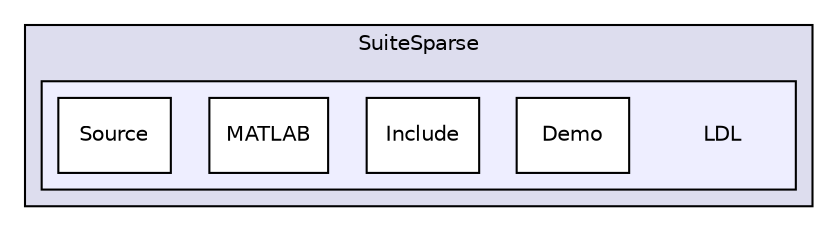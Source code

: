 digraph "libs/SuiteSparse/LDL" {
  compound=true
  node [ fontsize="10", fontname="Helvetica"];
  edge [ labelfontsize="10", labelfontname="Helvetica"];
  subgraph clusterdir_bb3805179b22f9bf6cb2257a07012dea {
    graph [ bgcolor="#ddddee", pencolor="black", label="SuiteSparse" fontname="Helvetica", fontsize="10", URL="dir_bb3805179b22f9bf6cb2257a07012dea.html"]
  subgraph clusterdir_60ced514b82df02e73714f44ea944942 {
    graph [ bgcolor="#eeeeff", pencolor="black", label="" URL="dir_60ced514b82df02e73714f44ea944942.html"];
    dir_60ced514b82df02e73714f44ea944942 [shape=plaintext label="LDL"];
    dir_283e2a592c2b9bf42f84bfadfee0e369 [shape=box label="Demo" color="black" fillcolor="white" style="filled" URL="dir_283e2a592c2b9bf42f84bfadfee0e369.html"];
    dir_234eb7928f7621e7bee80fd50878e663 [shape=box label="Include" color="black" fillcolor="white" style="filled" URL="dir_234eb7928f7621e7bee80fd50878e663.html"];
    dir_a4b4dc5350298a06d1e4a14dbcb0be7e [shape=box label="MATLAB" color="black" fillcolor="white" style="filled" URL="dir_a4b4dc5350298a06d1e4a14dbcb0be7e.html"];
    dir_53173620b123f7489d3ca9a44512fed3 [shape=box label="Source" color="black" fillcolor="white" style="filled" URL="dir_53173620b123f7489d3ca9a44512fed3.html"];
  }
  }
}
